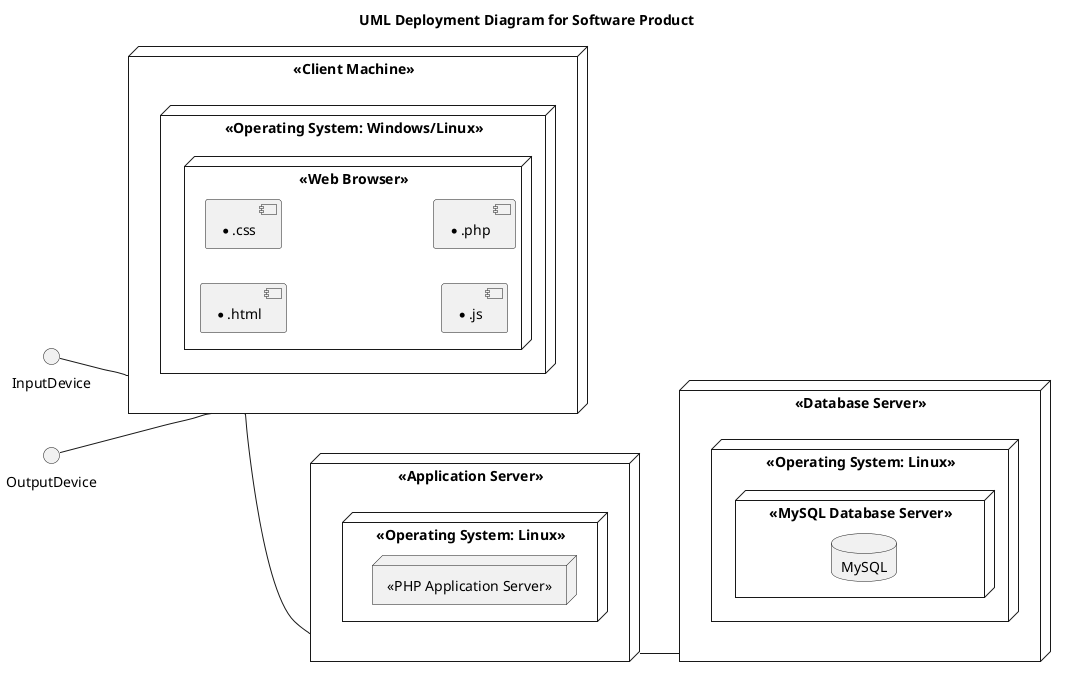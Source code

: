 @startuml
title UML Deployment Diagram for Software Product

left to right direction

skinparam componentStyle uml2

node "<<Client Machine>>" as client {
    node "<<Operating System: Windows/Linux>>" {
        node "<<Web Browser>>" {
            component [*.html]
            component [*.css]
            component [*.js]
            component [*.php]
        }
    }
}

interface InputDevice

interface OutputDevice

InputDevice -- client

OutputDevice -- client

node "<<Application Server>>" as appServer {
    node "<<Operating System: Linux>>" as linux1 {
        node "<<PHP Application Server>>" {
            component [*.php]
        }
    }
}

client -- appServer

node "<<Database Server>>" as dbServer {
    node "<<Operating System: Linux>>" as linux2 {
        node "<<MySQL Database Server>>" {
            database MySQL
        }
    }
}

appServer -- dbServer
@enduml
